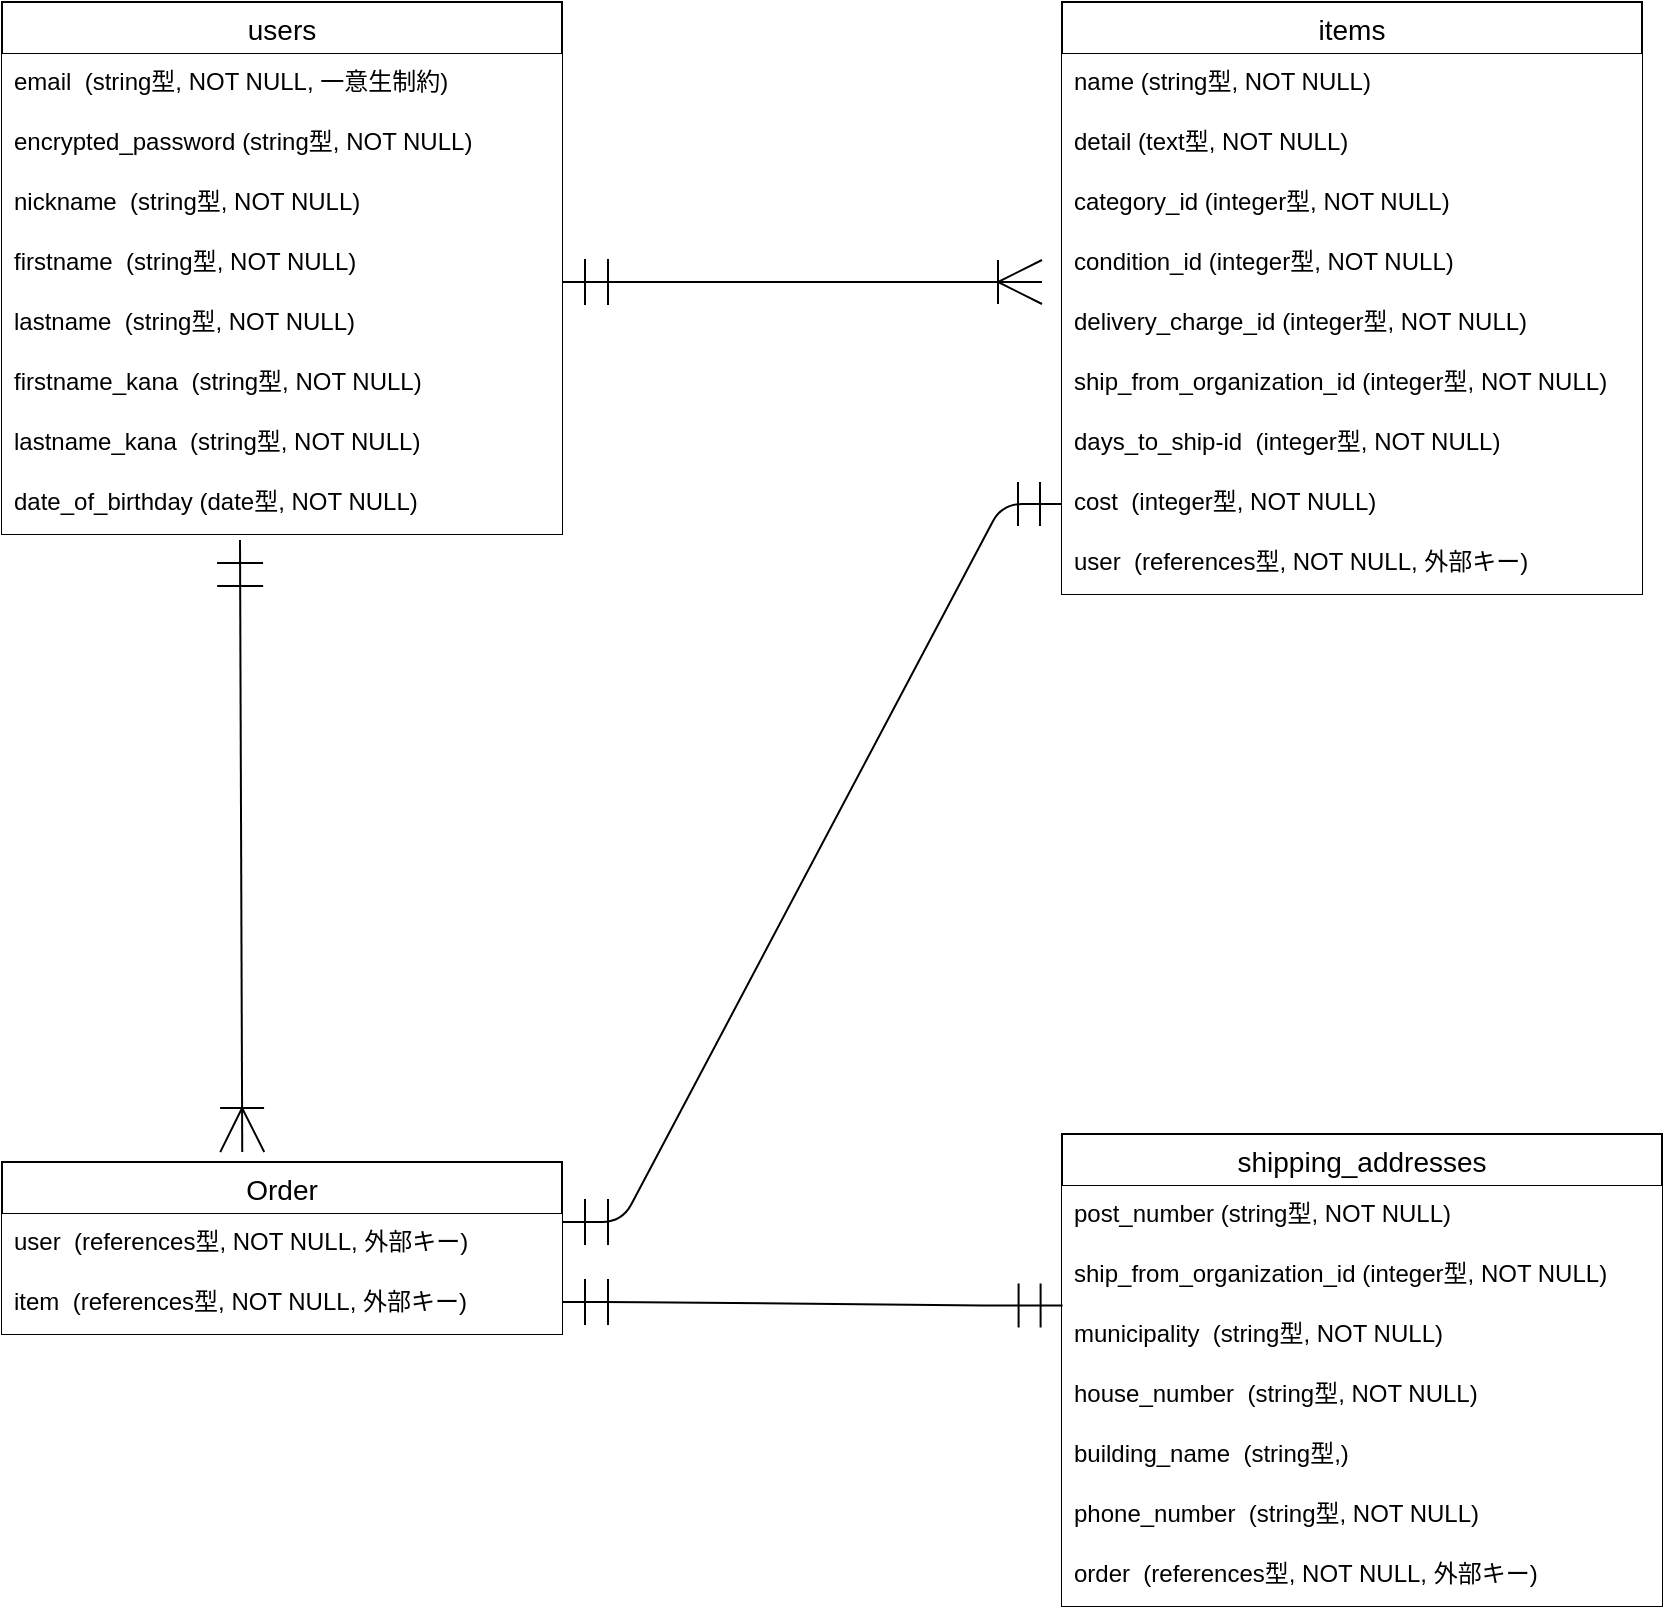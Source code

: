 <mxfile>
    <diagram id="1rhnUwpUFb9GN0DA82qd" name="ページ1">
        <mxGraphModel dx="744" dy="584" grid="1" gridSize="10" guides="1" tooltips="1" connect="1" arrows="1" fold="1" page="1" pageScale="1" pageWidth="827" pageHeight="1169" math="0" shadow="0">
            <root>
                <mxCell id="0"/>
                <mxCell id="1" parent="0"/>
                <mxCell id="2" value="users" style="swimlane;fontStyle=0;childLayout=stackLayout;horizontal=1;startSize=26;horizontalStack=0;resizeParent=1;resizeParentMax=0;resizeLast=0;collapsible=1;marginBottom=0;align=center;fontSize=14;" parent="1" vertex="1">
                    <mxGeometry x="50" y="60" width="280" height="266" as="geometry"/>
                </mxCell>
                <mxCell id="3" value="email  (string型, NOT NULL, 一意生制約)" style="text;strokeColor=none;fillColor=default;spacingLeft=4;spacingRight=4;overflow=hidden;rotatable=0;points=[[0,0.5],[1,0.5]];portConstraint=eastwest;fontSize=12;" parent="2" vertex="1">
                    <mxGeometry y="26" width="280" height="30" as="geometry"/>
                </mxCell>
                <mxCell id="4" value="encrypted_password (string型, NOT NULL)" style="text;strokeColor=none;fillColor=default;spacingLeft=4;spacingRight=4;overflow=hidden;rotatable=0;points=[[0,0.5],[1,0.5]];portConstraint=eastwest;fontSize=12;" parent="2" vertex="1">
                    <mxGeometry y="56" width="280" height="30" as="geometry"/>
                </mxCell>
                <mxCell id="5" value="nickname  (string型, NOT NULL)" style="text;strokeColor=none;fillColor=default;spacingLeft=4;spacingRight=4;overflow=hidden;rotatable=0;points=[[0,0.5],[1,0.5]];portConstraint=eastwest;fontSize=12;" parent="2" vertex="1">
                    <mxGeometry y="86" width="280" height="30" as="geometry"/>
                </mxCell>
                <mxCell id="7" value="firstname  (string型, NOT NULL)" style="text;strokeColor=none;fillColor=default;spacingLeft=4;spacingRight=4;overflow=hidden;rotatable=0;points=[[0,0.5],[1,0.5]];portConstraint=eastwest;fontSize=12;" parent="2" vertex="1">
                    <mxGeometry y="116" width="280" height="30" as="geometry"/>
                </mxCell>
                <mxCell id="8" value="lastname  (string型, NOT NULL)" style="text;strokeColor=none;fillColor=default;spacingLeft=4;spacingRight=4;overflow=hidden;rotatable=0;points=[[0,0.5],[1,0.5]];portConstraint=eastwest;fontSize=12;" parent="2" vertex="1">
                    <mxGeometry y="146" width="280" height="30" as="geometry"/>
                </mxCell>
                <mxCell id="10" value="firstname_kana  (string型, NOT NULL)" style="text;strokeColor=none;fillColor=default;spacingLeft=4;spacingRight=4;overflow=hidden;rotatable=0;points=[[0,0.5],[1,0.5]];portConstraint=eastwest;fontSize=12;" parent="2" vertex="1">
                    <mxGeometry y="176" width="280" height="30" as="geometry"/>
                </mxCell>
                <mxCell id="11" value="lastname_kana  (string型, NOT NULL)" style="text;strokeColor=none;fillColor=default;spacingLeft=4;spacingRight=4;overflow=hidden;rotatable=0;points=[[0,0.5],[1,0.5]];portConstraint=eastwest;fontSize=12;" parent="2" vertex="1">
                    <mxGeometry y="206" width="280" height="30" as="geometry"/>
                </mxCell>
                <mxCell id="9" value="date_of_birthday (date型, NOT NULL)" style="text;strokeColor=none;fillColor=default;spacingLeft=4;spacingRight=4;overflow=hidden;rotatable=0;points=[[0,0.5],[1,0.5]];portConstraint=eastwest;fontSize=12;" parent="2" vertex="1">
                    <mxGeometry y="236" width="280" height="30" as="geometry"/>
                </mxCell>
                <mxCell id="15" value="items" style="swimlane;fontStyle=0;childLayout=stackLayout;horizontal=1;startSize=26;horizontalStack=0;resizeParent=1;resizeParentMax=0;resizeLast=0;collapsible=1;marginBottom=0;align=center;fontSize=14;" parent="1" vertex="1">
                    <mxGeometry x="580" y="60" width="290" height="296" as="geometry"/>
                </mxCell>
                <mxCell id="20" value="name (string型, NOT NULL)" style="text;strokeColor=none;fillColor=default;spacingLeft=4;spacingRight=4;overflow=hidden;rotatable=0;points=[[0,0.5],[1,0.5]];portConstraint=eastwest;fontSize=12;" parent="15" vertex="1">
                    <mxGeometry y="26" width="290" height="30" as="geometry"/>
                </mxCell>
                <mxCell id="21" value="detail (text型, NOT NULL)" style="text;strokeColor=none;fillColor=default;spacingLeft=4;spacingRight=4;overflow=hidden;rotatable=0;points=[[0,0.5],[1,0.5]];portConstraint=eastwest;fontSize=12;" parent="15" vertex="1">
                    <mxGeometry y="56" width="290" height="30" as="geometry"/>
                </mxCell>
                <mxCell id="22" value="category_id (integer型, NOT NULL)" style="text;strokeColor=none;fillColor=default;spacingLeft=4;spacingRight=4;overflow=hidden;rotatable=0;points=[[0,0.5],[1,0.5]];portConstraint=eastwest;fontSize=12;" parent="15" vertex="1">
                    <mxGeometry y="86" width="290" height="30" as="geometry"/>
                </mxCell>
                <mxCell id="23" value="condition_id (integer型, NOT NULL)" style="text;strokeColor=none;fillColor=default;spacingLeft=4;spacingRight=4;overflow=hidden;rotatable=0;points=[[0,0.5],[1,0.5]];portConstraint=eastwest;fontSize=12;" parent="15" vertex="1">
                    <mxGeometry y="116" width="290" height="30" as="geometry"/>
                </mxCell>
                <mxCell id="17" value="delivery_charge_id (integer型, NOT NULL)" style="text;strokeColor=none;fillColor=default;spacingLeft=4;spacingRight=4;overflow=hidden;rotatable=0;points=[[0,0.5],[1,0.5]];portConstraint=eastwest;fontSize=12;" parent="15" vertex="1">
                    <mxGeometry y="146" width="290" height="30" as="geometry"/>
                </mxCell>
                <mxCell id="24" value="ship_from_organization_id (integer型, NOT NULL)" style="text;strokeColor=none;fillColor=default;spacingLeft=4;spacingRight=4;overflow=hidden;rotatable=0;points=[[0,0.5],[1,0.5]];portConstraint=eastwest;fontSize=12;" parent="15" vertex="1">
                    <mxGeometry y="176" width="290" height="30" as="geometry"/>
                </mxCell>
                <mxCell id="26" value="days_to_ship-id  (integer型, NOT NULL)" style="text;strokeColor=none;fillColor=default;spacingLeft=4;spacingRight=4;overflow=hidden;rotatable=0;points=[[0,0.5],[1,0.5]];portConstraint=eastwest;fontSize=12;" parent="15" vertex="1">
                    <mxGeometry y="206" width="290" height="30" as="geometry"/>
                </mxCell>
                <mxCell id="25" value="cost  (integer型, NOT NULL)" style="text;strokeColor=none;fillColor=default;spacingLeft=4;spacingRight=4;overflow=hidden;rotatable=0;points=[[0,0.5],[1,0.5]];portConstraint=eastwest;fontSize=12;" parent="15" vertex="1">
                    <mxGeometry y="236" width="290" height="30" as="geometry"/>
                </mxCell>
                <mxCell id="18" value="user  (references型, NOT NULL, 外部キー)" style="text;strokeColor=none;fillColor=default;spacingLeft=4;spacingRight=4;overflow=hidden;rotatable=0;points=[[0,0.5],[1,0.5]];portConstraint=eastwest;fontSize=12;" parent="15" vertex="1">
                    <mxGeometry y="266" width="290" height="30" as="geometry"/>
                </mxCell>
                <mxCell id="27" value="Order" style="swimlane;fontStyle=0;childLayout=stackLayout;horizontal=1;startSize=26;horizontalStack=0;resizeParent=1;resizeParentMax=0;resizeLast=0;collapsible=1;marginBottom=0;align=center;fontSize=14;" parent="1" vertex="1">
                    <mxGeometry x="50" y="640" width="280" height="86" as="geometry"/>
                </mxCell>
                <mxCell id="31" value="user  (references型, NOT NULL, 外部キー)" style="text;strokeColor=none;fillColor=default;spacingLeft=4;spacingRight=4;overflow=hidden;rotatable=0;points=[[0,0.5],[1,0.5]];portConstraint=eastwest;fontSize=12;" parent="27" vertex="1">
                    <mxGeometry y="26" width="280" height="30" as="geometry"/>
                </mxCell>
                <mxCell id="49" value="item  (references型, NOT NULL, 外部キー)" style="text;strokeColor=none;fillColor=default;spacingLeft=4;spacingRight=4;overflow=hidden;rotatable=0;points=[[0,0.5],[1,0.5]];portConstraint=eastwest;fontSize=12;" vertex="1" parent="27">
                    <mxGeometry y="56" width="280" height="30" as="geometry"/>
                </mxCell>
                <mxCell id="32" value="shipping_addresses" style="swimlane;fontStyle=0;childLayout=stackLayout;horizontal=1;startSize=26;horizontalStack=0;resizeParent=1;resizeParentMax=0;resizeLast=0;collapsible=1;marginBottom=0;align=center;fontSize=14;" parent="1" vertex="1">
                    <mxGeometry x="580" y="626" width="300" height="236" as="geometry"/>
                </mxCell>
                <mxCell id="34" value="post_number (string型, NOT NULL)" style="text;strokeColor=none;fillColor=default;spacingLeft=4;spacingRight=4;overflow=hidden;rotatable=0;points=[[0,0.5],[1,0.5]];portConstraint=eastwest;fontSize=12;" parent="32" vertex="1">
                    <mxGeometry y="26" width="300" height="30" as="geometry"/>
                </mxCell>
                <mxCell id="36" value="ship_from_organization_id (integer型, NOT NULL)" style="text;strokeColor=none;fillColor=default;spacingLeft=4;spacingRight=4;overflow=hidden;rotatable=0;points=[[0,0.5],[1,0.5]];portConstraint=eastwest;fontSize=12;" parent="32" vertex="1">
                    <mxGeometry y="56" width="300" height="30" as="geometry"/>
                </mxCell>
                <mxCell id="37" value="municipality  (string型, NOT NULL)" style="text;strokeColor=none;fillColor=default;spacingLeft=4;spacingRight=4;overflow=hidden;rotatable=0;points=[[0,0.5],[1,0.5]];portConstraint=eastwest;fontSize=12;" parent="32" vertex="1">
                    <mxGeometry y="86" width="300" height="30" as="geometry"/>
                </mxCell>
                <mxCell id="39" value="house_number  (string型, NOT NULL)" style="text;strokeColor=none;fillColor=default;spacingLeft=4;spacingRight=4;overflow=hidden;rotatable=0;points=[[0,0.5],[1,0.5]];portConstraint=eastwest;fontSize=12;" parent="32" vertex="1">
                    <mxGeometry y="116" width="300" height="30" as="geometry"/>
                </mxCell>
                <mxCell id="38" value="building_name  (string型,)" style="text;strokeColor=none;fillColor=default;spacingLeft=4;spacingRight=4;overflow=hidden;rotatable=0;points=[[0,0.5],[1,0.5]];portConstraint=eastwest;fontSize=12;" parent="32" vertex="1">
                    <mxGeometry y="146" width="300" height="30" as="geometry"/>
                </mxCell>
                <mxCell id="35" value="phone_number  (string型, NOT NULL)" style="text;strokeColor=none;fillColor=default;spacingLeft=4;spacingRight=4;overflow=hidden;rotatable=0;points=[[0,0.5],[1,0.5]];portConstraint=eastwest;fontSize=12;" parent="32" vertex="1">
                    <mxGeometry y="176" width="300" height="30" as="geometry"/>
                </mxCell>
                <mxCell id="50" value="order  (references型, NOT NULL, 外部キー)" style="text;strokeColor=none;fillColor=default;spacingLeft=4;spacingRight=4;overflow=hidden;rotatable=0;points=[[0,0.5],[1,0.5]];portConstraint=eastwest;fontSize=12;" vertex="1" parent="32">
                    <mxGeometry y="206" width="300" height="30" as="geometry"/>
                </mxCell>
                <mxCell id="44" value="" style="edgeStyle=entityRelationEdgeStyle;fontSize=12;html=1;endArrow=ERoneToMany;startArrow=ERmandOne;startSize=21;endSize=20;targetPerimeterSpacing=0;strokeColor=default;" parent="1" edge="1">
                    <mxGeometry width="100" height="100" relative="1" as="geometry">
                        <mxPoint x="330" y="200" as="sourcePoint"/>
                        <mxPoint x="570" y="200" as="targetPoint"/>
                    </mxGeometry>
                </mxCell>
                <mxCell id="45" value="" style="fontSize=12;html=1;endArrow=ERoneToMany;startArrow=ERmandOne;startSize=21;endSize=20;targetPerimeterSpacing=0;exitX=0.425;exitY=1.1;exitDx=0;exitDy=0;exitPerimeter=0;entryX=0.429;entryY=-0.058;entryDx=0;entryDy=0;entryPerimeter=0;" parent="1" source="9" target="27" edge="1">
                    <mxGeometry width="100" height="100" relative="1" as="geometry">
                        <mxPoint x="120" y="500" as="sourcePoint"/>
                        <mxPoint x="169" y="630" as="targetPoint"/>
                    </mxGeometry>
                </mxCell>
                <mxCell id="46" value="" style="edgeStyle=entityRelationEdgeStyle;fontSize=12;html=1;endArrow=ERmandOne;startArrow=ERmandOne;startSize=21;endSize=20;targetPerimeterSpacing=0;entryX=0;entryY=0.5;entryDx=0;entryDy=0;" parent="1" target="25" edge="1">
                    <mxGeometry width="100" height="100" relative="1" as="geometry">
                        <mxPoint x="330" y="670" as="sourcePoint"/>
                        <mxPoint x="430" y="570" as="targetPoint"/>
                    </mxGeometry>
                </mxCell>
                <mxCell id="47" value="" style="edgeStyle=entityRelationEdgeStyle;fontSize=12;html=1;endArrow=ERmandOne;startArrow=ERmandOne;startSize=21;endSize=20;targetPerimeterSpacing=0;entryX=0.001;entryY=0.993;entryDx=0;entryDy=0;entryPerimeter=0;" parent="1" target="36" edge="1">
                    <mxGeometry width="100" height="100" relative="1" as="geometry">
                        <mxPoint x="330" y="710" as="sourcePoint"/>
                        <mxPoint x="570" y="710" as="targetPoint"/>
                    </mxGeometry>
                </mxCell>
            </root>
        </mxGraphModel>
    </diagram>
</mxfile>
